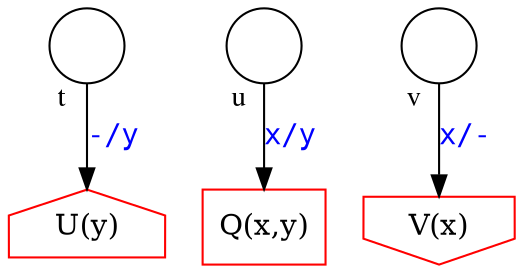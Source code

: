 digraph G {

    S [label="", shape=circle];

    I [label="U(y)", shape=house, color=red];

    W [label="", shape=circle];
    X [label="", shape=circle];

    M [label="Q(x,y)", shape=rect, color=red];

    D [label="V(x)", shape=invhouse, color=red];

S->I [label="-/y" taillabel="t" labelangle=300 labeldistance=1.4 fontcolor="blue" labelfontcolor="black" fontname="Courier" labelfontname="Times"];

W->M [label="x/y" taillabel="u" labelangle=300 labeldistance=1.4 fontcolor="blue" labelfontcolor="black" fontname="Courier" labelfontname="Times"];

X->D [label="x/-" taillabel="v" labelangle=300 labeldistance=1.4 fontcolor="blue" labelfontcolor="black" fontname="Courier" labelfontname="Times"];


}
